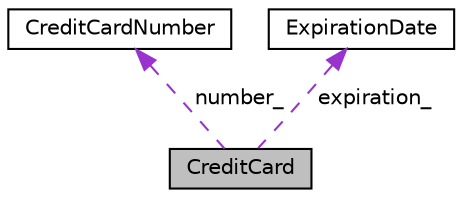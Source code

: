 digraph "CreditCard"
{
  edge [fontname="Helvetica",fontsize="10",labelfontname="Helvetica",labelfontsize="10"];
  node [fontname="Helvetica",fontsize="10",shape=record];
  Node1 [label="CreditCard",height=0.2,width=0.4,color="black", fillcolor="grey75", style="filled", fontcolor="black"];
  Node2 -> Node1 [dir="back",color="darkorchid3",fontsize="10",style="dashed",label=" number_" ];
  Node2 [label="CreditCardNumber",height=0.2,width=0.4,color="black", fillcolor="white", style="filled",URL="$classCreditCardNumber.html",tooltip="CreditCardNumber. "];
  Node3 -> Node1 [dir="back",color="darkorchid3",fontsize="10",style="dashed",label=" expiration_" ];
  Node3 [label="ExpirationDate",height=0.2,width=0.4,color="black", fillcolor="white", style="filled",URL="$classExpirationDate.html",tooltip="ExpirationDate. "];
}
